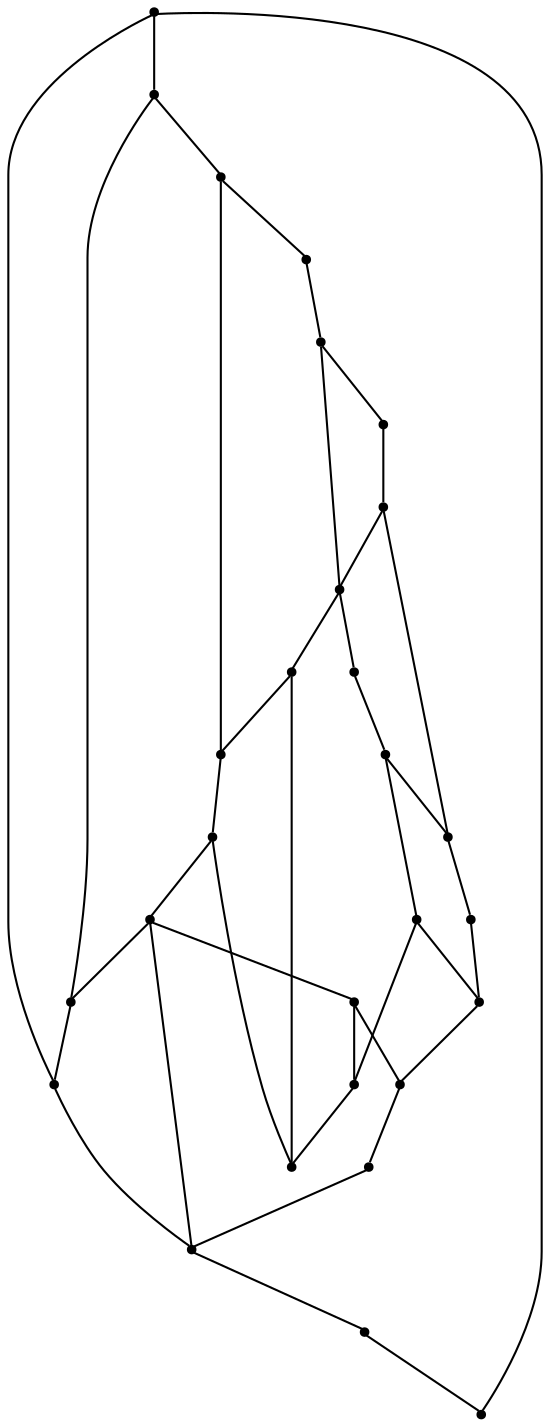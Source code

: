 graph {
  node [shape=point,comment="{\"directed\":false,\"doi\":\"10.1007/3-540-44541-2_5\",\"figure\":\"? (3)\"}"]

  v0 [pos="1650.498962402344,688.9502015236935"]
  v1 [pos="1650.4989624023438,821.4725167979742"]
  v2 [pos="1584.499994913737,424.40658477561396"]
  v3 [pos="1584.499994913737,688.9502015236935"]
  v4 [pos="1518.5000101725261,688.9502015236935"]
  v5 [pos="1584.499994913737,754.9607250835907"]
  v6 [pos="1584.499994913737,821.4725167979743"]
  v7 [pos="1319.9989318847656,821.4725167979742"]
  v8 [pos="1253.498967488607,821.4725167979743"]
  v9 [pos="1518.5000101725261,821.4725167979743"]
  v10 [pos="1518.5000101725261,622.938533370776"]
  v11 [pos="1518.5000101725261,424.40658477561396"]
  v12 [pos="1451.9989649454756,622.9385333707759"]
  v13 [pos="1518.5000101725261,754.9607250835907"]
  v14 [pos="1451.9989649454753,490.4193339330511"]
  v15 [pos="1452.0010630289717,424.4065847756141"]
  v16 [pos="1386.0010782877605,622.938533370776"]
  v17 [pos="1386.0010782877605,688.9502015236935"]
  v18 [pos="1319.9989318847656,622.9385333707759"]
  v19 [pos="1319.9989318847656,688.9502015236935"]
  v20 [pos="1253.498967488607,490.419333933051"]
  v21 [pos="1187.5,490.4193339330511"]
  v22 [pos="1253.498967488607,622.9385333707759"]
  v23 [pos="1253.498967488607,556.6777890588929"]
  v24 [pos="1253.498967488607,688.9502015236935"]
  v25 [pos="1187.5,688.9502015236935"]
  v26 [pos="1187.5,424.4065847756141"]
  v27 [pos="1187.5,622.938533370776"]

  v0 -- v1 [id="-1",pos="1650.498962402344,688.9502015236935 1650.4989624023438,821.4725167979742 1650.4989624023438,821.4725167979742 1650.4989624023438,821.4725167979742"]
  v25 -- v27 [id="-2",pos="1187.5,688.9502015236935 1187.5,622.938533370776 1187.5,622.938533370776 1187.5,622.938533370776"]
  v27 -- v21 [id="-3",pos="1187.5,622.938533370776 1187.5,490.4193339330511 1187.5,490.4193339330511 1187.5,490.4193339330511"]
  v21 -- v26 [id="-4",pos="1187.5,490.4193339330511 1187.5,424.4065847756141 1187.5,424.4065847756141 1187.5,424.4065847756141"]
  v27 -- v22 [id="-5",pos="1187.5,622.938533370776 1253.498967488607,622.9385333707759 1253.498967488607,622.9385333707759 1253.498967488607,622.9385333707759"]
  v26 -- v15 [id="-6",pos="1187.5,424.4065847756141 1452.0010630289717,424.4065847756141 1452.0010630289717,424.4065847756141 1452.0010630289717,424.4065847756141"]
  v15 -- v11 [id="-7",pos="1452.0010630289717,424.4065847756141 1518.5000101725261,424.40658477561396 1518.5000101725261,424.40658477561396 1518.5000101725261,424.40658477561396"]
  v11 -- v2 [id="-8",pos="1518.5000101725261,424.40658477561396 1584.499994913737,424.40658477561396 1584.499994913737,424.40658477561396 1584.499994913737,424.40658477561396"]
  v8 -- v24 [id="-9",pos="1253.498967488607,821.4725167979743 1253.498967488607,688.9502015236935 1253.498967488607,688.9502015236935 1253.498967488607,688.9502015236935"]
  v24 -- v25 [id="-10",pos="1253.498967488607,688.9502015236935 1187.5,688.9502015236935 1187.5,688.9502015236935 1187.5,688.9502015236935"]
  v24 -- v22 [id="-11",pos="1253.498967488607,688.9502015236935 1253.498967488607,622.9385333707759 1253.498967488607,622.9385333707759 1253.498967488607,622.9385333707759"]
  v22 -- v23 [id="-12",pos="1253.498967488607,622.9385333707759 1253.498967488607,556.6777890588929 1253.498967488607,556.6777890588929 1253.498967488607,556.6777890588929"]
  v23 -- v20 [id="-13",pos="1253.498967488607,556.6777890588929 1253.498967488607,490.419333933051 1253.498967488607,490.419333933051 1253.498967488607,490.419333933051"]
  v22 -- v18 [id="-14",pos="1253.498967488607,622.9385333707759 1319.9989318847656,622.9385333707759 1319.9989318847656,622.9385333707759 1319.9989318847656,622.9385333707759"]
  v20 -- v14 [id="-15",pos="1253.498967488607,490.419333933051 1451.9989649454753,490.4193339330511 1451.9989649454753,490.4193339330511 1451.9989649454753,490.4193339330511"]
  v20 -- v21 [id="-16",pos="1253.498967488607,490.419333933051 1187.5,490.4193339330511 1187.5,490.4193339330511 1187.5,490.4193339330511"]
  v7 -- v19 [id="-17",pos="1319.9989318847656,821.4725167979742 1319.9989318847656,688.9502015236935 1319.9989318847656,688.9502015236935 1319.9989318847656,688.9502015236935"]
  v19 -- v17 [id="-18",pos="1319.9989318847656,688.9502015236935 1386.0010782877605,688.9502015236935 1386.0010782877605,688.9502015236935 1386.0010782877605,688.9502015236935"]
  v17 -- v4 [id="-19",pos="1386.0010782877605,688.9502015236935 1518.5000101725261,688.9502015236935 1518.5000101725261,688.9502015236935 1518.5000101725261,688.9502015236935"]
  v18 -- v19 [id="-20",pos="1319.9989318847656,622.9385333707759 1319.9989318847656,688.9502015236935 1319.9989318847656,688.9502015236935 1319.9989318847656,688.9502015236935"]
  v16 -- v18 [id="-21",pos="1386.0010782877605,622.938533370776 1319.9989318847656,622.9385333707759 1319.9989318847656,622.9385333707759 1319.9989318847656,622.9385333707759"]
  v16 -- v17 [id="-22",pos="1386.0010782877605,622.938533370776 1386.0010782877605,688.9502015236935 1386.0010782877605,688.9502015236935 1386.0010782877605,688.9502015236935"]
  v12 -- v16 [id="-23",pos="1451.9989649454756,622.9385333707759 1386.0010782877605,622.938533370776 1386.0010782877605,622.938533370776 1386.0010782877605,622.938533370776"]
  v14 -- v12 [id="-24",pos="1451.9989649454753,490.4193339330511 1451.9989649454756,622.9385333707759 1451.9989649454756,622.9385333707759 1451.9989649454756,622.9385333707759"]
  v14 -- v15 [id="-25",pos="1451.9989649454753,490.4193339330511 1452.0010630289717,424.4065847756141 1452.0010630289717,424.4065847756141 1452.0010630289717,424.4065847756141"]
  v9 -- v13 [id="-26",pos="1518.5000101725261,821.4725167979743 1518.5000101725261,754.9607250835907 1518.5000101725261,754.9607250835907 1518.5000101725261,754.9607250835907"]
  v13 -- v5 [id="-27",pos="1518.5000101725261,754.9607250835907 1584.499994913737,754.9607250835907 1584.499994913737,754.9607250835907 1584.499994913737,754.9607250835907"]
  v4 -- v10 [id="-28",pos="1518.5000101725261,688.9502015236935 1518.5000101725261,622.938533370776 1518.5000101725261,622.938533370776 1518.5000101725261,622.938533370776"]
  v4 -- v13 [id="-29",pos="1518.5000101725261,688.9502015236935 1518.5000101725261,754.9607250835907 1518.5000101725261,754.9607250835907 1518.5000101725261,754.9607250835907"]
  v10 -- v12 [id="-30",pos="1518.5000101725261,622.938533370776 1451.9989649454756,622.9385333707759 1451.9989649454756,622.9385333707759 1451.9989649454756,622.9385333707759"]
  v10 -- v11 [id="-31",pos="1518.5000101725261,622.938533370776 1518.5000101725261,424.40658477561396 1518.5000101725261,424.40658477561396 1518.5000101725261,424.40658477561396"]
  v6 -- v9 [id="-32",pos="1584.499994913737,821.4725167979743 1518.5000101725261,821.4725167979743 1518.5000101725261,821.4725167979743 1518.5000101725261,821.4725167979743"]
  v9 -- v7 [id="-33",pos="1518.5000101725261,821.4725167979743 1319.9989318847656,821.4725167979742 1319.9989318847656,821.4725167979742 1319.9989318847656,821.4725167979742"]
  v7 -- v8 [id="-34",pos="1319.9989318847656,821.4725167979742 1253.498967488607,821.4725167979743 1253.498967488607,821.4725167979743 1253.498967488607,821.4725167979743"]
  v6 -- v1 [id="-35",pos="1584.499994913737,821.4725167979743 1650.4989624023438,821.4725167979742 1650.4989624023438,821.4725167979742 1650.4989624023438,821.4725167979742"]
  v5 -- v6 [id="-36",pos="1584.499994913737,754.9607250835907 1584.499994913737,821.4725167979743 1584.499994913737,821.4725167979743 1584.499994913737,821.4725167979743"]
  v5 -- v3 [id="-37",pos="1584.499994913737,754.9607250835907 1584.499994913737,688.9502015236935 1584.499994913737,688.9502015236935 1584.499994913737,688.9502015236935"]
  v3 -- v0 [id="-38",pos="1584.499994913737,688.9502015236935 1650.498962402344,688.9502015236935 1650.498962402344,688.9502015236935 1650.498962402344,688.9502015236935"]
  v3 -- v4 [id="-39",pos="1584.499994913737,688.9502015236935 1518.5000101725261,688.9502015236935 1518.5000101725261,688.9502015236935 1518.5000101725261,688.9502015236935"]
  v2 -- v3 [id="-40",pos="1584.499994913737,424.40658477561396 1584.499994913737,688.9502015236935 1584.499994913737,688.9502015236935 1584.499994913737,688.9502015236935"]
}